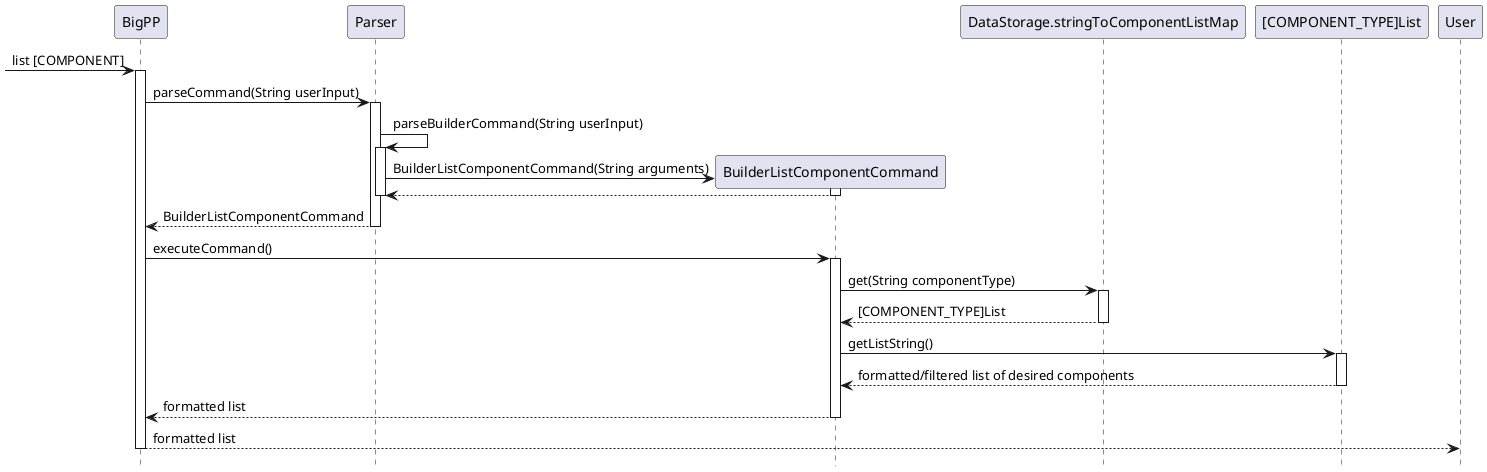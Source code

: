 <!-- @@author superkaiba -->

@startuml
!pragma teoz true
hide footbox

-> BigPP : list [COMPONENT]

activate BigPP

BigPP -> Parser : parseCommand(String userInput)
activate Parser

Parser -> Parser : parseBuilderCommand(String userInput)
activate Parser
create BuilderListComponentCommand

Parser -> BuilderListComponentCommand : BuilderListComponentCommand(String arguments)
activate BuilderListComponentCommand
BuilderListComponentCommand --> Parser
deactivate BuilderListComponentCommand

deactivate Parser
Parser --> BigPP: BuilderListComponentCommand
deactivate Parser

BigPP -> BuilderListComponentCommand : executeCommand()
activate BuilderListComponentCommand
BuilderListComponentCommand -> DataStorage.stringToComponentListMap : get(String componentType)
activate DataStorage.stringToComponentListMap
DataStorage.stringToComponentListMap --> BuilderListComponentCommand : [COMPONENT_TYPE]List
deactivate DataStorage.stringToComponentListMap

BuilderListComponentCommand -> "[COMPONENT_TYPE]List" : getListString()
activate "[COMPONENT_TYPE]List"
"[COMPONENT_TYPE]List" --> BuilderListComponentCommand : formatted/filtered list of desired components
deactivate "[COMPONENT_TYPE]List"

BuilderListComponentCommand --> BigPP : formatted list
deactivate BuilderListComponentCommand

BigPP --> User : formatted list
deactivate BigPP
deactivate User

@enduml